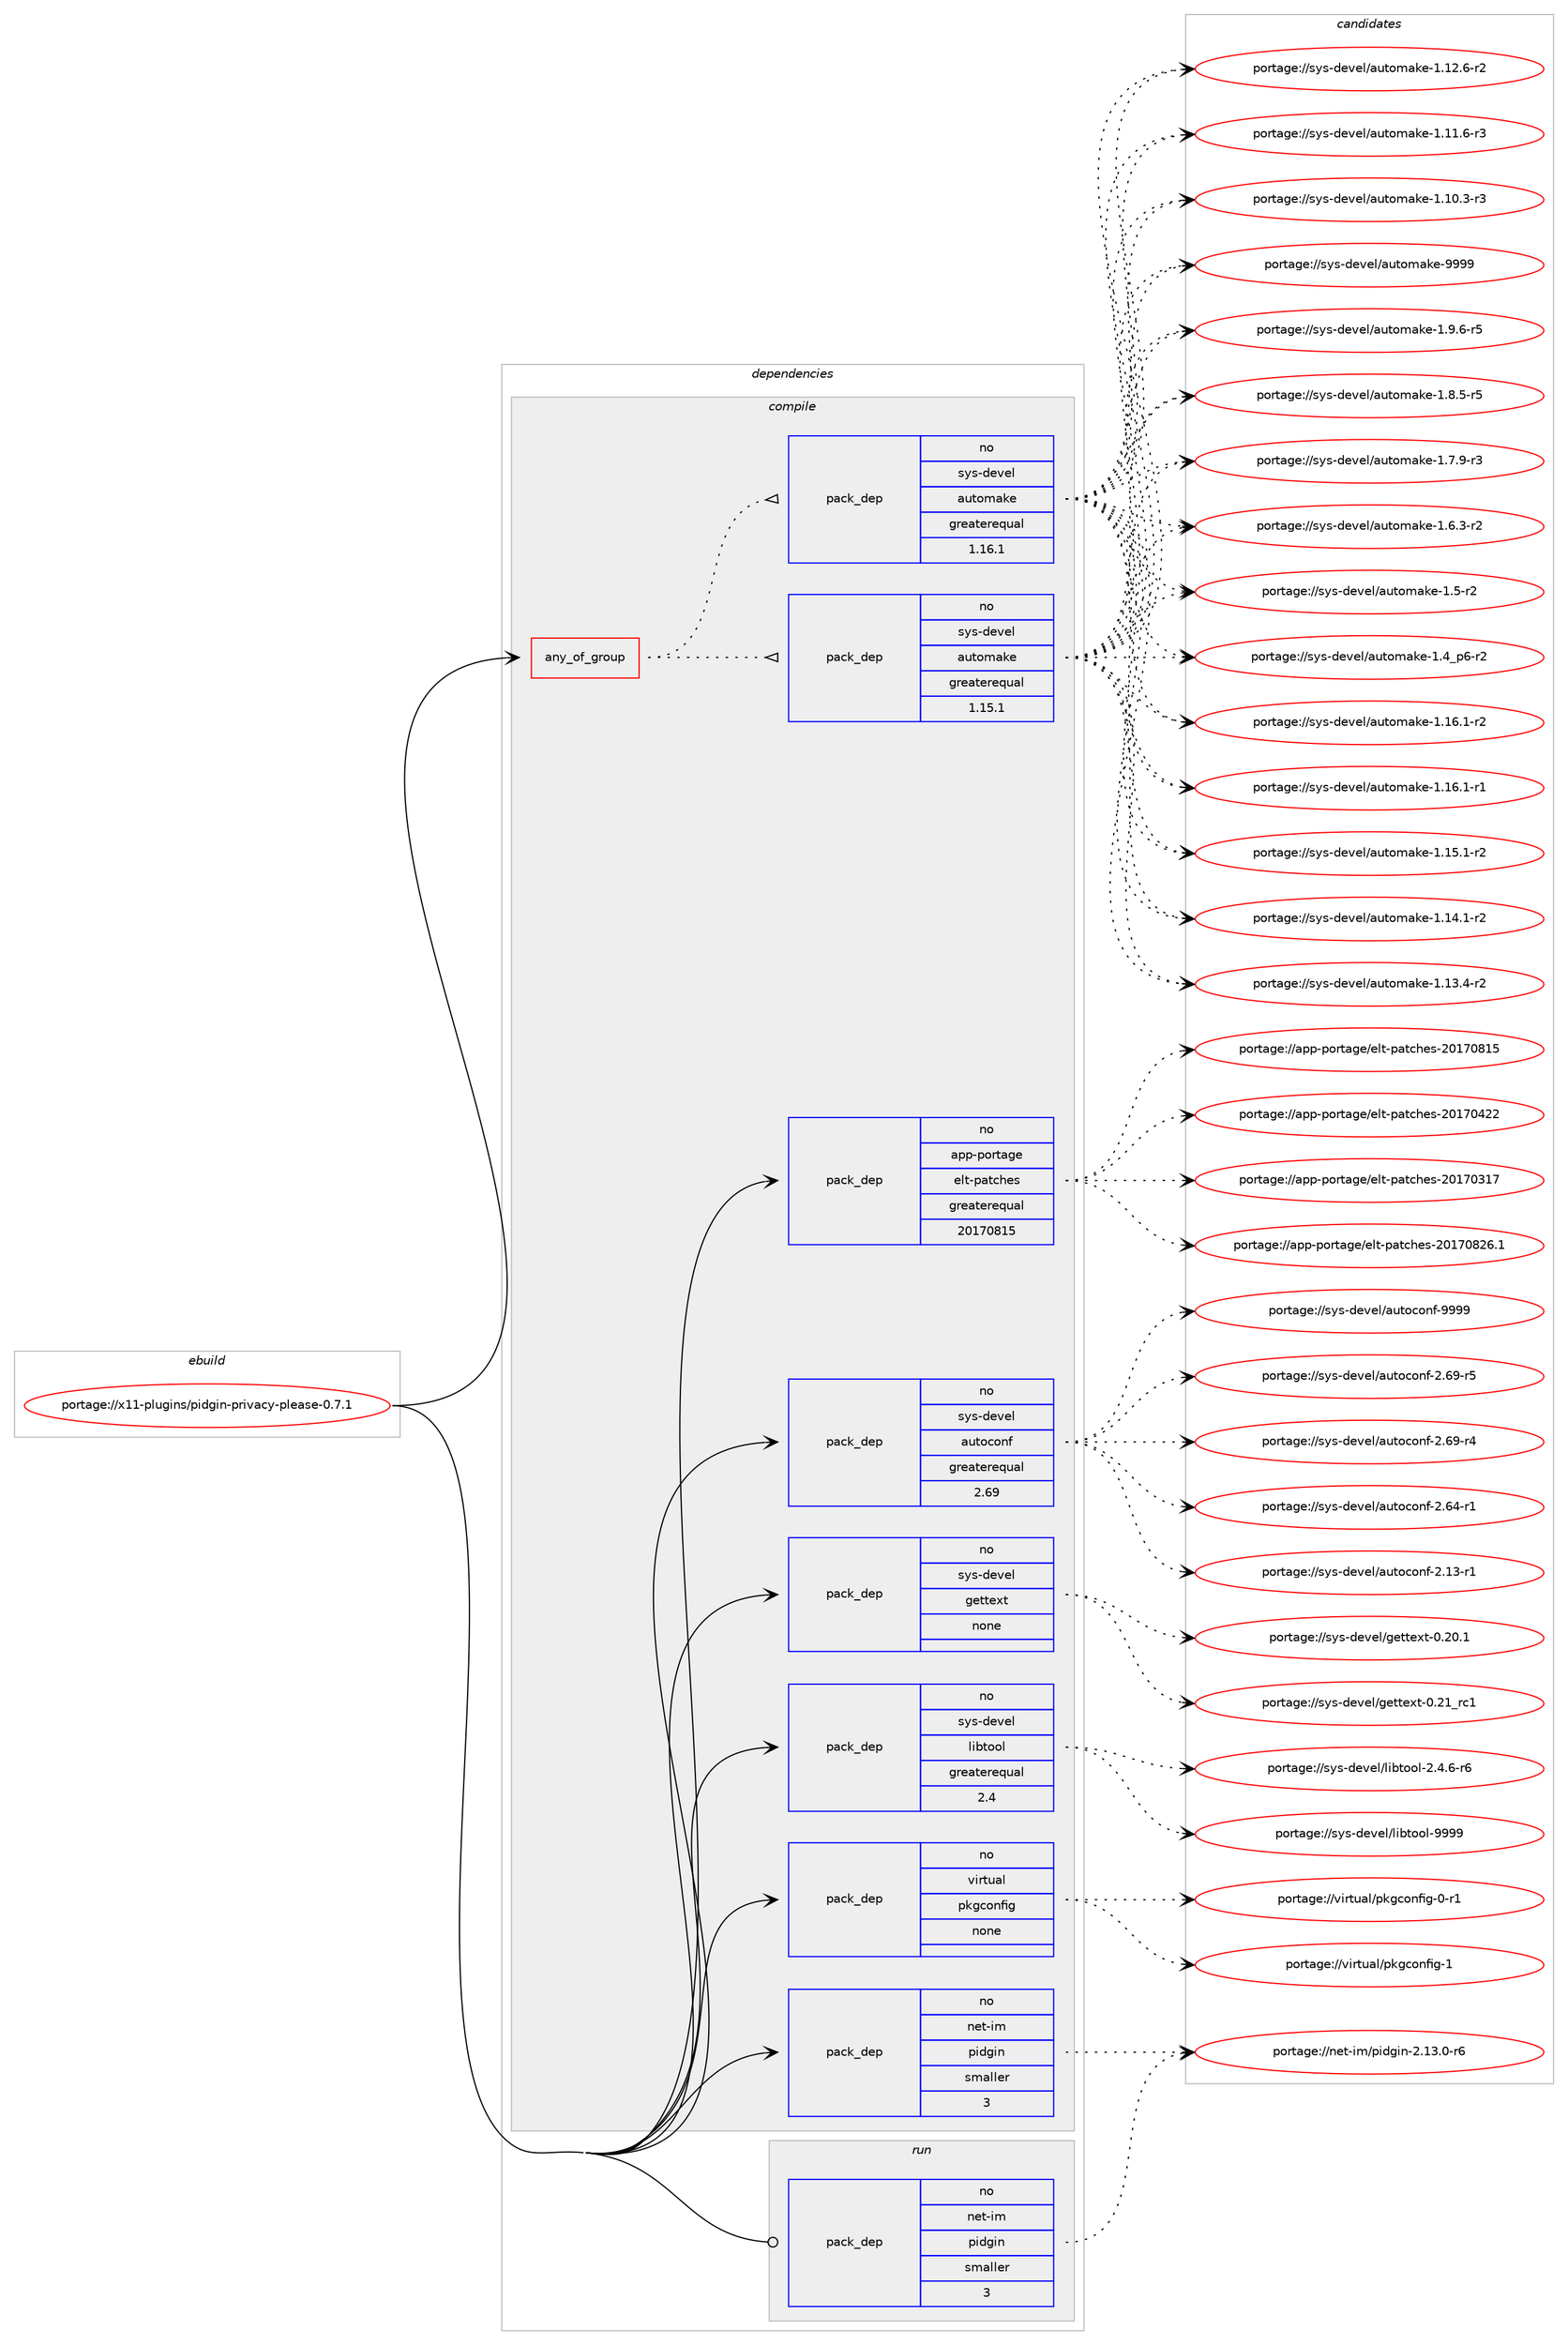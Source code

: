 digraph prolog {

# *************
# Graph options
# *************

newrank=true;
concentrate=true;
compound=true;
graph [rankdir=LR,fontname=Helvetica,fontsize=10,ranksep=1.5];#, ranksep=2.5, nodesep=0.2];
edge  [arrowhead=vee];
node  [fontname=Helvetica,fontsize=10];

# **********
# The ebuild
# **********

subgraph cluster_leftcol {
color=gray;
rank=same;
label=<<i>ebuild</i>>;
id [label="portage://x11-plugins/pidgin-privacy-please-0.7.1", color=red, width=4, href="../x11-plugins/pidgin-privacy-please-0.7.1.svg"];
}

# ****************
# The dependencies
# ****************

subgraph cluster_midcol {
color=gray;
label=<<i>dependencies</i>>;
subgraph cluster_compile {
fillcolor="#eeeeee";
style=filled;
label=<<i>compile</i>>;
subgraph any91 {
dependency6407 [label=<<TABLE BORDER="0" CELLBORDER="1" CELLSPACING="0" CELLPADDING="4"><TR><TD CELLPADDING="10">any_of_group</TD></TR></TABLE>>, shape=none, color=red];subgraph pack5469 {
dependency6408 [label=<<TABLE BORDER="0" CELLBORDER="1" CELLSPACING="0" CELLPADDING="4" WIDTH="220"><TR><TD ROWSPAN="6" CELLPADDING="30">pack_dep</TD></TR><TR><TD WIDTH="110">no</TD></TR><TR><TD>sys-devel</TD></TR><TR><TD>automake</TD></TR><TR><TD>greaterequal</TD></TR><TR><TD>1.16.1</TD></TR></TABLE>>, shape=none, color=blue];
}
dependency6407:e -> dependency6408:w [weight=20,style="dotted",arrowhead="oinv"];
subgraph pack5470 {
dependency6409 [label=<<TABLE BORDER="0" CELLBORDER="1" CELLSPACING="0" CELLPADDING="4" WIDTH="220"><TR><TD ROWSPAN="6" CELLPADDING="30">pack_dep</TD></TR><TR><TD WIDTH="110">no</TD></TR><TR><TD>sys-devel</TD></TR><TR><TD>automake</TD></TR><TR><TD>greaterequal</TD></TR><TR><TD>1.15.1</TD></TR></TABLE>>, shape=none, color=blue];
}
dependency6407:e -> dependency6409:w [weight=20,style="dotted",arrowhead="oinv"];
}
id:e -> dependency6407:w [weight=20,style="solid",arrowhead="vee"];
subgraph pack5471 {
dependency6410 [label=<<TABLE BORDER="0" CELLBORDER="1" CELLSPACING="0" CELLPADDING="4" WIDTH="220"><TR><TD ROWSPAN="6" CELLPADDING="30">pack_dep</TD></TR><TR><TD WIDTH="110">no</TD></TR><TR><TD>app-portage</TD></TR><TR><TD>elt-patches</TD></TR><TR><TD>greaterequal</TD></TR><TR><TD>20170815</TD></TR></TABLE>>, shape=none, color=blue];
}
id:e -> dependency6410:w [weight=20,style="solid",arrowhead="vee"];
subgraph pack5472 {
dependency6411 [label=<<TABLE BORDER="0" CELLBORDER="1" CELLSPACING="0" CELLPADDING="4" WIDTH="220"><TR><TD ROWSPAN="6" CELLPADDING="30">pack_dep</TD></TR><TR><TD WIDTH="110">no</TD></TR><TR><TD>net-im</TD></TR><TR><TD>pidgin</TD></TR><TR><TD>smaller</TD></TR><TR><TD>3</TD></TR></TABLE>>, shape=none, color=blue];
}
id:e -> dependency6411:w [weight=20,style="solid",arrowhead="vee"];
subgraph pack5473 {
dependency6412 [label=<<TABLE BORDER="0" CELLBORDER="1" CELLSPACING="0" CELLPADDING="4" WIDTH="220"><TR><TD ROWSPAN="6" CELLPADDING="30">pack_dep</TD></TR><TR><TD WIDTH="110">no</TD></TR><TR><TD>sys-devel</TD></TR><TR><TD>autoconf</TD></TR><TR><TD>greaterequal</TD></TR><TR><TD>2.69</TD></TR></TABLE>>, shape=none, color=blue];
}
id:e -> dependency6412:w [weight=20,style="solid",arrowhead="vee"];
subgraph pack5474 {
dependency6413 [label=<<TABLE BORDER="0" CELLBORDER="1" CELLSPACING="0" CELLPADDING="4" WIDTH="220"><TR><TD ROWSPAN="6" CELLPADDING="30">pack_dep</TD></TR><TR><TD WIDTH="110">no</TD></TR><TR><TD>sys-devel</TD></TR><TR><TD>gettext</TD></TR><TR><TD>none</TD></TR><TR><TD></TD></TR></TABLE>>, shape=none, color=blue];
}
id:e -> dependency6413:w [weight=20,style="solid",arrowhead="vee"];
subgraph pack5475 {
dependency6414 [label=<<TABLE BORDER="0" CELLBORDER="1" CELLSPACING="0" CELLPADDING="4" WIDTH="220"><TR><TD ROWSPAN="6" CELLPADDING="30">pack_dep</TD></TR><TR><TD WIDTH="110">no</TD></TR><TR><TD>sys-devel</TD></TR><TR><TD>libtool</TD></TR><TR><TD>greaterequal</TD></TR><TR><TD>2.4</TD></TR></TABLE>>, shape=none, color=blue];
}
id:e -> dependency6414:w [weight=20,style="solid",arrowhead="vee"];
subgraph pack5476 {
dependency6415 [label=<<TABLE BORDER="0" CELLBORDER="1" CELLSPACING="0" CELLPADDING="4" WIDTH="220"><TR><TD ROWSPAN="6" CELLPADDING="30">pack_dep</TD></TR><TR><TD WIDTH="110">no</TD></TR><TR><TD>virtual</TD></TR><TR><TD>pkgconfig</TD></TR><TR><TD>none</TD></TR><TR><TD></TD></TR></TABLE>>, shape=none, color=blue];
}
id:e -> dependency6415:w [weight=20,style="solid",arrowhead="vee"];
}
subgraph cluster_compileandrun {
fillcolor="#eeeeee";
style=filled;
label=<<i>compile and run</i>>;
}
subgraph cluster_run {
fillcolor="#eeeeee";
style=filled;
label=<<i>run</i>>;
subgraph pack5477 {
dependency6416 [label=<<TABLE BORDER="0" CELLBORDER="1" CELLSPACING="0" CELLPADDING="4" WIDTH="220"><TR><TD ROWSPAN="6" CELLPADDING="30">pack_dep</TD></TR><TR><TD WIDTH="110">no</TD></TR><TR><TD>net-im</TD></TR><TR><TD>pidgin</TD></TR><TR><TD>smaller</TD></TR><TR><TD>3</TD></TR></TABLE>>, shape=none, color=blue];
}
id:e -> dependency6416:w [weight=20,style="solid",arrowhead="odot"];
}
}

# **************
# The candidates
# **************

subgraph cluster_choices {
rank=same;
color=gray;
label=<<i>candidates</i>>;

subgraph choice5469 {
color=black;
nodesep=1;
choice115121115451001011181011084797117116111109971071014557575757 [label="portage://sys-devel/automake-9999", color=red, width=4,href="../sys-devel/automake-9999.svg"];
choice115121115451001011181011084797117116111109971071014549465746544511453 [label="portage://sys-devel/automake-1.9.6-r5", color=red, width=4,href="../sys-devel/automake-1.9.6-r5.svg"];
choice115121115451001011181011084797117116111109971071014549465646534511453 [label="portage://sys-devel/automake-1.8.5-r5", color=red, width=4,href="../sys-devel/automake-1.8.5-r5.svg"];
choice115121115451001011181011084797117116111109971071014549465546574511451 [label="portage://sys-devel/automake-1.7.9-r3", color=red, width=4,href="../sys-devel/automake-1.7.9-r3.svg"];
choice115121115451001011181011084797117116111109971071014549465446514511450 [label="portage://sys-devel/automake-1.6.3-r2", color=red, width=4,href="../sys-devel/automake-1.6.3-r2.svg"];
choice11512111545100101118101108479711711611110997107101454946534511450 [label="portage://sys-devel/automake-1.5-r2", color=red, width=4,href="../sys-devel/automake-1.5-r2.svg"];
choice115121115451001011181011084797117116111109971071014549465295112544511450 [label="portage://sys-devel/automake-1.4_p6-r2", color=red, width=4,href="../sys-devel/automake-1.4_p6-r2.svg"];
choice11512111545100101118101108479711711611110997107101454946495446494511450 [label="portage://sys-devel/automake-1.16.1-r2", color=red, width=4,href="../sys-devel/automake-1.16.1-r2.svg"];
choice11512111545100101118101108479711711611110997107101454946495446494511449 [label="portage://sys-devel/automake-1.16.1-r1", color=red, width=4,href="../sys-devel/automake-1.16.1-r1.svg"];
choice11512111545100101118101108479711711611110997107101454946495346494511450 [label="portage://sys-devel/automake-1.15.1-r2", color=red, width=4,href="../sys-devel/automake-1.15.1-r2.svg"];
choice11512111545100101118101108479711711611110997107101454946495246494511450 [label="portage://sys-devel/automake-1.14.1-r2", color=red, width=4,href="../sys-devel/automake-1.14.1-r2.svg"];
choice11512111545100101118101108479711711611110997107101454946495146524511450 [label="portage://sys-devel/automake-1.13.4-r2", color=red, width=4,href="../sys-devel/automake-1.13.4-r2.svg"];
choice11512111545100101118101108479711711611110997107101454946495046544511450 [label="portage://sys-devel/automake-1.12.6-r2", color=red, width=4,href="../sys-devel/automake-1.12.6-r2.svg"];
choice11512111545100101118101108479711711611110997107101454946494946544511451 [label="portage://sys-devel/automake-1.11.6-r3", color=red, width=4,href="../sys-devel/automake-1.11.6-r3.svg"];
choice11512111545100101118101108479711711611110997107101454946494846514511451 [label="portage://sys-devel/automake-1.10.3-r3", color=red, width=4,href="../sys-devel/automake-1.10.3-r3.svg"];
dependency6408:e -> choice115121115451001011181011084797117116111109971071014557575757:w [style=dotted,weight="100"];
dependency6408:e -> choice115121115451001011181011084797117116111109971071014549465746544511453:w [style=dotted,weight="100"];
dependency6408:e -> choice115121115451001011181011084797117116111109971071014549465646534511453:w [style=dotted,weight="100"];
dependency6408:e -> choice115121115451001011181011084797117116111109971071014549465546574511451:w [style=dotted,weight="100"];
dependency6408:e -> choice115121115451001011181011084797117116111109971071014549465446514511450:w [style=dotted,weight="100"];
dependency6408:e -> choice11512111545100101118101108479711711611110997107101454946534511450:w [style=dotted,weight="100"];
dependency6408:e -> choice115121115451001011181011084797117116111109971071014549465295112544511450:w [style=dotted,weight="100"];
dependency6408:e -> choice11512111545100101118101108479711711611110997107101454946495446494511450:w [style=dotted,weight="100"];
dependency6408:e -> choice11512111545100101118101108479711711611110997107101454946495446494511449:w [style=dotted,weight="100"];
dependency6408:e -> choice11512111545100101118101108479711711611110997107101454946495346494511450:w [style=dotted,weight="100"];
dependency6408:e -> choice11512111545100101118101108479711711611110997107101454946495246494511450:w [style=dotted,weight="100"];
dependency6408:e -> choice11512111545100101118101108479711711611110997107101454946495146524511450:w [style=dotted,weight="100"];
dependency6408:e -> choice11512111545100101118101108479711711611110997107101454946495046544511450:w [style=dotted,weight="100"];
dependency6408:e -> choice11512111545100101118101108479711711611110997107101454946494946544511451:w [style=dotted,weight="100"];
dependency6408:e -> choice11512111545100101118101108479711711611110997107101454946494846514511451:w [style=dotted,weight="100"];
}
subgraph choice5470 {
color=black;
nodesep=1;
choice115121115451001011181011084797117116111109971071014557575757 [label="portage://sys-devel/automake-9999", color=red, width=4,href="../sys-devel/automake-9999.svg"];
choice115121115451001011181011084797117116111109971071014549465746544511453 [label="portage://sys-devel/automake-1.9.6-r5", color=red, width=4,href="../sys-devel/automake-1.9.6-r5.svg"];
choice115121115451001011181011084797117116111109971071014549465646534511453 [label="portage://sys-devel/automake-1.8.5-r5", color=red, width=4,href="../sys-devel/automake-1.8.5-r5.svg"];
choice115121115451001011181011084797117116111109971071014549465546574511451 [label="portage://sys-devel/automake-1.7.9-r3", color=red, width=4,href="../sys-devel/automake-1.7.9-r3.svg"];
choice115121115451001011181011084797117116111109971071014549465446514511450 [label="portage://sys-devel/automake-1.6.3-r2", color=red, width=4,href="../sys-devel/automake-1.6.3-r2.svg"];
choice11512111545100101118101108479711711611110997107101454946534511450 [label="portage://sys-devel/automake-1.5-r2", color=red, width=4,href="../sys-devel/automake-1.5-r2.svg"];
choice115121115451001011181011084797117116111109971071014549465295112544511450 [label="portage://sys-devel/automake-1.4_p6-r2", color=red, width=4,href="../sys-devel/automake-1.4_p6-r2.svg"];
choice11512111545100101118101108479711711611110997107101454946495446494511450 [label="portage://sys-devel/automake-1.16.1-r2", color=red, width=4,href="../sys-devel/automake-1.16.1-r2.svg"];
choice11512111545100101118101108479711711611110997107101454946495446494511449 [label="portage://sys-devel/automake-1.16.1-r1", color=red, width=4,href="../sys-devel/automake-1.16.1-r1.svg"];
choice11512111545100101118101108479711711611110997107101454946495346494511450 [label="portage://sys-devel/automake-1.15.1-r2", color=red, width=4,href="../sys-devel/automake-1.15.1-r2.svg"];
choice11512111545100101118101108479711711611110997107101454946495246494511450 [label="portage://sys-devel/automake-1.14.1-r2", color=red, width=4,href="../sys-devel/automake-1.14.1-r2.svg"];
choice11512111545100101118101108479711711611110997107101454946495146524511450 [label="portage://sys-devel/automake-1.13.4-r2", color=red, width=4,href="../sys-devel/automake-1.13.4-r2.svg"];
choice11512111545100101118101108479711711611110997107101454946495046544511450 [label="portage://sys-devel/automake-1.12.6-r2", color=red, width=4,href="../sys-devel/automake-1.12.6-r2.svg"];
choice11512111545100101118101108479711711611110997107101454946494946544511451 [label="portage://sys-devel/automake-1.11.6-r3", color=red, width=4,href="../sys-devel/automake-1.11.6-r3.svg"];
choice11512111545100101118101108479711711611110997107101454946494846514511451 [label="portage://sys-devel/automake-1.10.3-r3", color=red, width=4,href="../sys-devel/automake-1.10.3-r3.svg"];
dependency6409:e -> choice115121115451001011181011084797117116111109971071014557575757:w [style=dotted,weight="100"];
dependency6409:e -> choice115121115451001011181011084797117116111109971071014549465746544511453:w [style=dotted,weight="100"];
dependency6409:e -> choice115121115451001011181011084797117116111109971071014549465646534511453:w [style=dotted,weight="100"];
dependency6409:e -> choice115121115451001011181011084797117116111109971071014549465546574511451:w [style=dotted,weight="100"];
dependency6409:e -> choice115121115451001011181011084797117116111109971071014549465446514511450:w [style=dotted,weight="100"];
dependency6409:e -> choice11512111545100101118101108479711711611110997107101454946534511450:w [style=dotted,weight="100"];
dependency6409:e -> choice115121115451001011181011084797117116111109971071014549465295112544511450:w [style=dotted,weight="100"];
dependency6409:e -> choice11512111545100101118101108479711711611110997107101454946495446494511450:w [style=dotted,weight="100"];
dependency6409:e -> choice11512111545100101118101108479711711611110997107101454946495446494511449:w [style=dotted,weight="100"];
dependency6409:e -> choice11512111545100101118101108479711711611110997107101454946495346494511450:w [style=dotted,weight="100"];
dependency6409:e -> choice11512111545100101118101108479711711611110997107101454946495246494511450:w [style=dotted,weight="100"];
dependency6409:e -> choice11512111545100101118101108479711711611110997107101454946495146524511450:w [style=dotted,weight="100"];
dependency6409:e -> choice11512111545100101118101108479711711611110997107101454946495046544511450:w [style=dotted,weight="100"];
dependency6409:e -> choice11512111545100101118101108479711711611110997107101454946494946544511451:w [style=dotted,weight="100"];
dependency6409:e -> choice11512111545100101118101108479711711611110997107101454946494846514511451:w [style=dotted,weight="100"];
}
subgraph choice5471 {
color=black;
nodesep=1;
choice971121124511211111411697103101471011081164511297116991041011154550484955485650544649 [label="portage://app-portage/elt-patches-20170826.1", color=red, width=4,href="../app-portage/elt-patches-20170826.1.svg"];
choice97112112451121111141169710310147101108116451129711699104101115455048495548564953 [label="portage://app-portage/elt-patches-20170815", color=red, width=4,href="../app-portage/elt-patches-20170815.svg"];
choice97112112451121111141169710310147101108116451129711699104101115455048495548525050 [label="portage://app-portage/elt-patches-20170422", color=red, width=4,href="../app-portage/elt-patches-20170422.svg"];
choice97112112451121111141169710310147101108116451129711699104101115455048495548514955 [label="portage://app-portage/elt-patches-20170317", color=red, width=4,href="../app-portage/elt-patches-20170317.svg"];
dependency6410:e -> choice971121124511211111411697103101471011081164511297116991041011154550484955485650544649:w [style=dotted,weight="100"];
dependency6410:e -> choice97112112451121111141169710310147101108116451129711699104101115455048495548564953:w [style=dotted,weight="100"];
dependency6410:e -> choice97112112451121111141169710310147101108116451129711699104101115455048495548525050:w [style=dotted,weight="100"];
dependency6410:e -> choice97112112451121111141169710310147101108116451129711699104101115455048495548514955:w [style=dotted,weight="100"];
}
subgraph choice5472 {
color=black;
nodesep=1;
choice1101011164510510947112105100103105110455046495146484511454 [label="portage://net-im/pidgin-2.13.0-r6", color=red, width=4,href="../net-im/pidgin-2.13.0-r6.svg"];
dependency6411:e -> choice1101011164510510947112105100103105110455046495146484511454:w [style=dotted,weight="100"];
}
subgraph choice5473 {
color=black;
nodesep=1;
choice115121115451001011181011084797117116111991111101024557575757 [label="portage://sys-devel/autoconf-9999", color=red, width=4,href="../sys-devel/autoconf-9999.svg"];
choice1151211154510010111810110847971171161119911111010245504654574511453 [label="portage://sys-devel/autoconf-2.69-r5", color=red, width=4,href="../sys-devel/autoconf-2.69-r5.svg"];
choice1151211154510010111810110847971171161119911111010245504654574511452 [label="portage://sys-devel/autoconf-2.69-r4", color=red, width=4,href="../sys-devel/autoconf-2.69-r4.svg"];
choice1151211154510010111810110847971171161119911111010245504654524511449 [label="portage://sys-devel/autoconf-2.64-r1", color=red, width=4,href="../sys-devel/autoconf-2.64-r1.svg"];
choice1151211154510010111810110847971171161119911111010245504649514511449 [label="portage://sys-devel/autoconf-2.13-r1", color=red, width=4,href="../sys-devel/autoconf-2.13-r1.svg"];
dependency6412:e -> choice115121115451001011181011084797117116111991111101024557575757:w [style=dotted,weight="100"];
dependency6412:e -> choice1151211154510010111810110847971171161119911111010245504654574511453:w [style=dotted,weight="100"];
dependency6412:e -> choice1151211154510010111810110847971171161119911111010245504654574511452:w [style=dotted,weight="100"];
dependency6412:e -> choice1151211154510010111810110847971171161119911111010245504654524511449:w [style=dotted,weight="100"];
dependency6412:e -> choice1151211154510010111810110847971171161119911111010245504649514511449:w [style=dotted,weight="100"];
}
subgraph choice5474 {
color=black;
nodesep=1;
choice11512111545100101118101108471031011161161011201164548465049951149949 [label="portage://sys-devel/gettext-0.21_rc1", color=red, width=4,href="../sys-devel/gettext-0.21_rc1.svg"];
choice115121115451001011181011084710310111611610112011645484650484649 [label="portage://sys-devel/gettext-0.20.1", color=red, width=4,href="../sys-devel/gettext-0.20.1.svg"];
dependency6413:e -> choice11512111545100101118101108471031011161161011201164548465049951149949:w [style=dotted,weight="100"];
dependency6413:e -> choice115121115451001011181011084710310111611610112011645484650484649:w [style=dotted,weight="100"];
}
subgraph choice5475 {
color=black;
nodesep=1;
choice1151211154510010111810110847108105981161111111084557575757 [label="portage://sys-devel/libtool-9999", color=red, width=4,href="../sys-devel/libtool-9999.svg"];
choice1151211154510010111810110847108105981161111111084550465246544511454 [label="portage://sys-devel/libtool-2.4.6-r6", color=red, width=4,href="../sys-devel/libtool-2.4.6-r6.svg"];
dependency6414:e -> choice1151211154510010111810110847108105981161111111084557575757:w [style=dotted,weight="100"];
dependency6414:e -> choice1151211154510010111810110847108105981161111111084550465246544511454:w [style=dotted,weight="100"];
}
subgraph choice5476 {
color=black;
nodesep=1;
choice1181051141161179710847112107103991111101021051034549 [label="portage://virtual/pkgconfig-1", color=red, width=4,href="../virtual/pkgconfig-1.svg"];
choice11810511411611797108471121071039911111010210510345484511449 [label="portage://virtual/pkgconfig-0-r1", color=red, width=4,href="../virtual/pkgconfig-0-r1.svg"];
dependency6415:e -> choice1181051141161179710847112107103991111101021051034549:w [style=dotted,weight="100"];
dependency6415:e -> choice11810511411611797108471121071039911111010210510345484511449:w [style=dotted,weight="100"];
}
subgraph choice5477 {
color=black;
nodesep=1;
choice1101011164510510947112105100103105110455046495146484511454 [label="portage://net-im/pidgin-2.13.0-r6", color=red, width=4,href="../net-im/pidgin-2.13.0-r6.svg"];
dependency6416:e -> choice1101011164510510947112105100103105110455046495146484511454:w [style=dotted,weight="100"];
}
}

}
